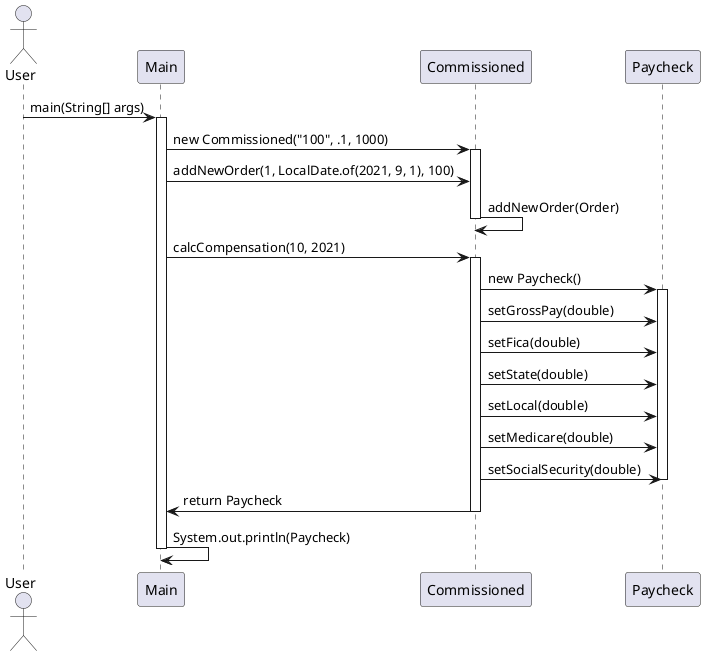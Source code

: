 @startuml

actor User

participant Main
participant Commissioned
participant Paycheck

User -> Main: main(String[] args)
activate Main

Main -> Commissioned: new Commissioned("100", .1, 1000)
activate Commissioned

Main -> Commissioned: addNewOrder(1, LocalDate.of(2021, 9, 1), 100)
Commissioned -> Commissioned: addNewOrder(Order)
deactivate Commissioned

Main -> Commissioned: calcCompensation(10, 2021)
activate Commissioned

Commissioned -> Paycheck: new Paycheck()
activate Paycheck
Commissioned -> Paycheck: setGrossPay(double)
Commissioned -> Paycheck: setFica(double)
Commissioned -> Paycheck: setState(double)
Commissioned -> Paycheck: setLocal(double)
Commissioned -> Paycheck: setMedicare(double)
Commissioned -> Paycheck: setSocialSecurity(double)
deactivate Paycheck

Commissioned -> Main: return Paycheck
deactivate Commissioned

Main -> Main: System.out.println(Paycheck)
deactivate Main

@enduml
